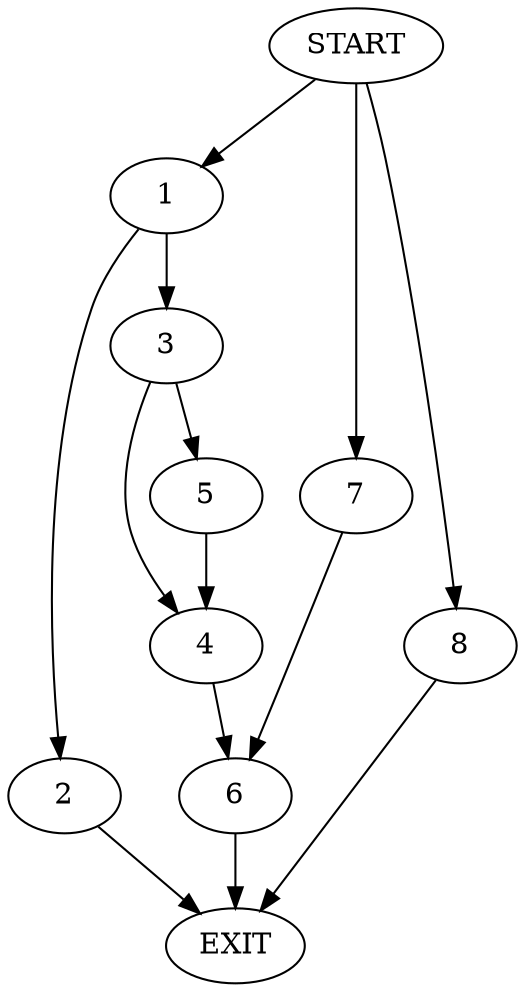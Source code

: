 digraph {
0 [label="START"]
9 [label="EXIT"]
0 -> 1
1 -> 2
1 -> 3
2 -> 9
3 -> 4
3 -> 5
4 -> 6
5 -> 4
6 -> 9
0 -> 7
7 -> 6
0 -> 8
8 -> 9
}
